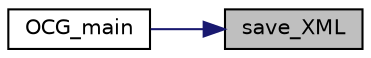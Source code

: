 digraph "save_XML"
{
 // LATEX_PDF_SIZE
  edge [fontname="Helvetica",fontsize="10",labelfontname="Helvetica",labelfontsize="10"];
  node [fontname="Helvetica",fontsize="10",shape=record];
  rankdir="RL";
  Node1 [label="save_XML",height=0.2,width=0.4,color="black", fillcolor="grey75", style="filled", fontcolor="black",tooltip=" "];
  Node1 -> Node2 [dir="back",color="midnightblue",fontsize="10",style="solid",fontname="Helvetica"];
  Node2 [label="OCG_main",height=0.2,width=0.4,color="black", fillcolor="white", style="filled",URL="$group____log__gen.html#ga98f9687427dcae820275ca7b00718343",tooltip=" "];
}
